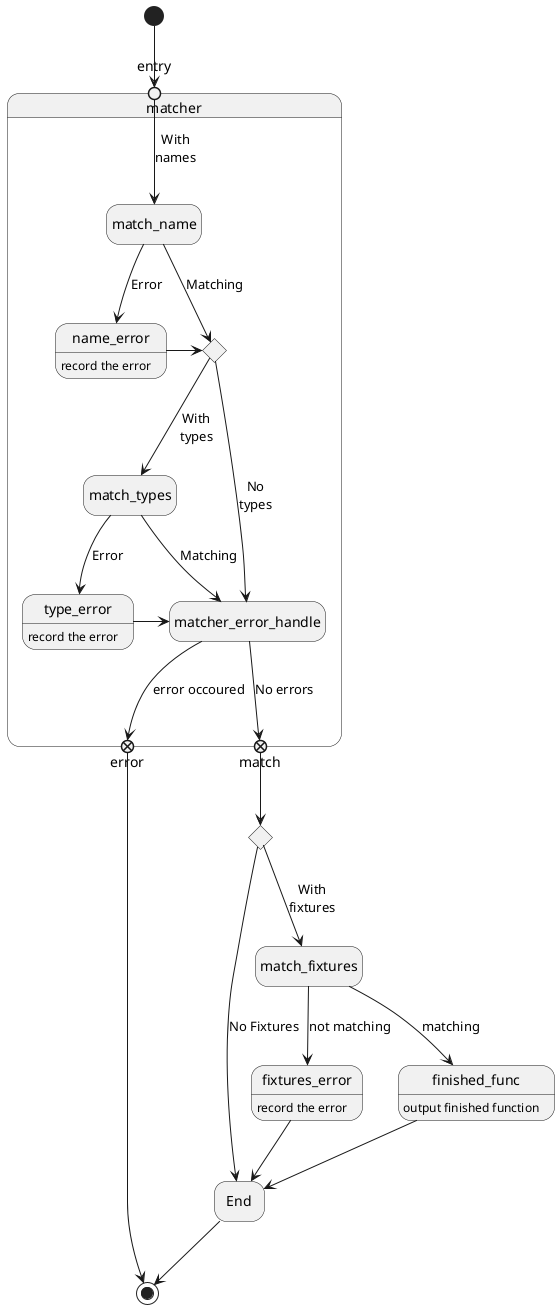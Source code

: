 @startuml
top to bottom direction
hide empty description
state do_fixtures <<choice>>
state finished_func : output finished function
state fixtures_error : record the error
state matcher {
	state entry <<entrypoint>>
	state error <<exitpoint>>
	state match <<exitpoint>>
	state do_types <<choice>>
	state type_error : record the error
	state name_error : record the error
	entry --> match_name : With\nnames
	match_name --> name_error : Error 
	match_name --> do_types : Matching
	name_error -> do_types

	do_types --> match_types : With\ntypes
	do_types -> matcher_error_handle : No\ntypes
	match_types --> matcher_error_handle : Matching
	match_types --> type_error : Error
	type_error ->  matcher_error_handle

	matcher_error_handle --> match : No errors
	matcher_error_handle --> error : error occoured
}

[*] --> entry
match --> do_fixtures
error --> [*]


do_fixtures --> match_fixtures : With\nfixtures
match_fixtures --> finished_func : matching
match_fixtures --> fixtures_error : not matching
do_fixtures --> End : No Fixtures
fixtures_error -> End
finished_func --> End
End --> [*]



@enduml